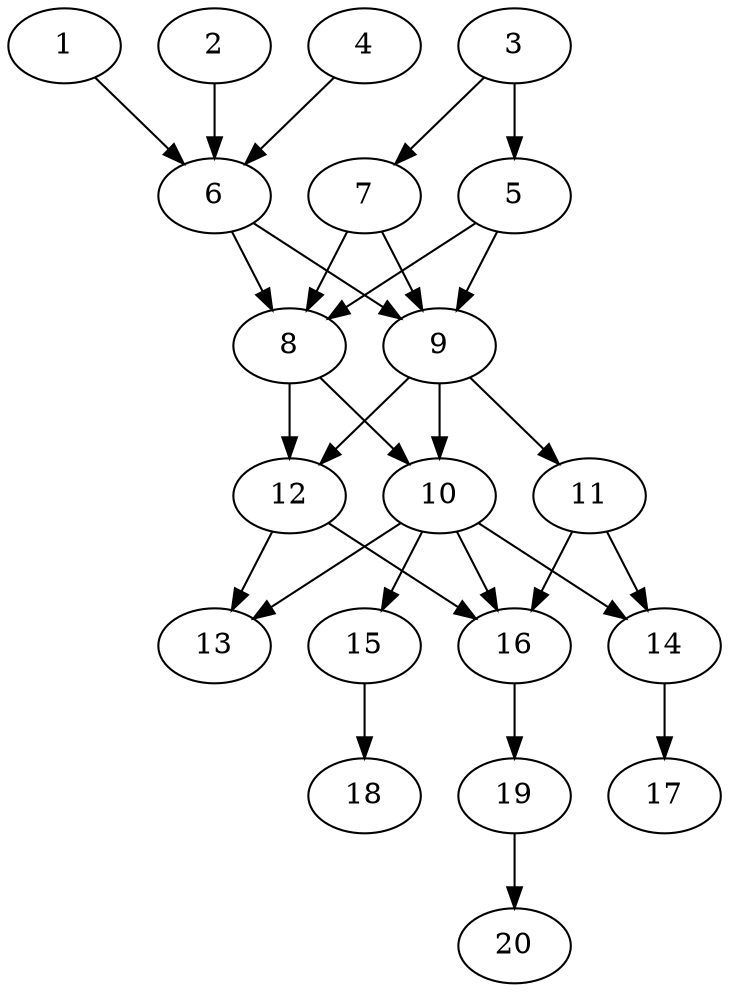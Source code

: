 // DAG automatically generated by daggen at Thu Oct  3 13:58:43 2019
// ./daggen --dot -n 20 --ccr 0.3 --fat 0.5 --regular 0.7 --density 0.7 --mindata 5242880 --maxdata 52428800 
digraph G {
  1 [size="151357440", alpha="0.05", expect_size="45407232"] 
  1 -> 6 [size ="45407232"]
  2 [size="56449707", alpha="0.19", expect_size="16934912"] 
  2 -> 6 [size ="16934912"]
  3 [size="167594667", alpha="0.06", expect_size="50278400"] 
  3 -> 5 [size ="50278400"]
  3 -> 7 [size ="50278400"]
  4 [size="108175360", alpha="0.12", expect_size="32452608"] 
  4 -> 6 [size ="32452608"]
  5 [size="153698987", alpha="0.02", expect_size="46109696"] 
  5 -> 8 [size ="46109696"]
  5 -> 9 [size ="46109696"]
  6 [size="66645333", alpha="0.03", expect_size="19993600"] 
  6 -> 8 [size ="19993600"]
  6 -> 9 [size ="19993600"]
  7 [size="27661653", alpha="0.14", expect_size="8298496"] 
  7 -> 8 [size ="8298496"]
  7 -> 9 [size ="8298496"]
  8 [size="113121280", alpha="0.04", expect_size="33936384"] 
  8 -> 10 [size ="33936384"]
  8 -> 12 [size ="33936384"]
  9 [size="77684053", alpha="0.06", expect_size="23305216"] 
  9 -> 10 [size ="23305216"]
  9 -> 11 [size ="23305216"]
  9 -> 12 [size ="23305216"]
  10 [size="94562987", alpha="0.14", expect_size="28368896"] 
  10 -> 13 [size ="28368896"]
  10 -> 14 [size ="28368896"]
  10 -> 15 [size ="28368896"]
  10 -> 16 [size ="28368896"]
  11 [size="48926720", alpha="0.06", expect_size="14678016"] 
  11 -> 14 [size ="14678016"]
  11 -> 16 [size ="14678016"]
  12 [size="89514667", alpha="0.06", expect_size="26854400"] 
  12 -> 13 [size ="26854400"]
  12 -> 16 [size ="26854400"]
  13 [size="78400853", alpha="0.19", expect_size="23520256"] 
  14 [size="123381760", alpha="0.14", expect_size="37014528"] 
  14 -> 17 [size ="37014528"]
  15 [size="57340587", alpha="0.18", expect_size="17202176"] 
  15 -> 18 [size ="17202176"]
  16 [size="76117333", alpha="0.06", expect_size="22835200"] 
  16 -> 19 [size ="22835200"]
  17 [size="101290667", alpha="0.13", expect_size="30387200"] 
  18 [size="54292480", alpha="0.09", expect_size="16287744"] 
  19 [size="89149440", alpha="0.09", expect_size="26744832"] 
  19 -> 20 [size ="26744832"]
  20 [size="134656000", alpha="0.05", expect_size="40396800"] 
}
